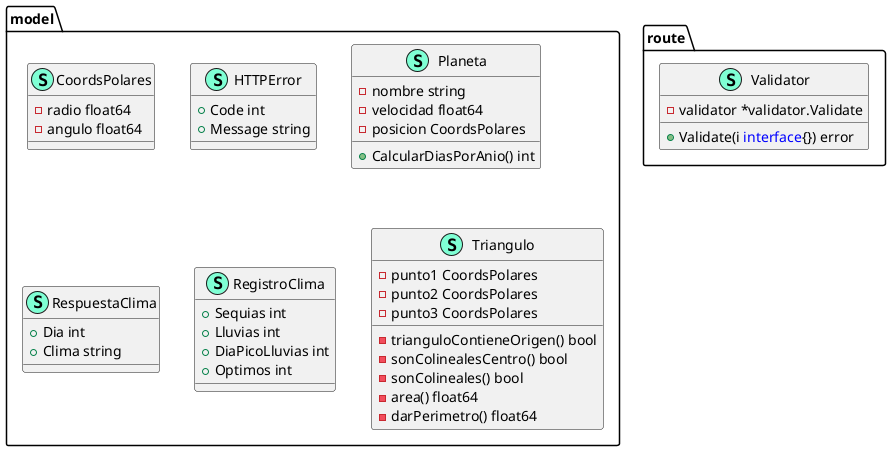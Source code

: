 @startuml
namespace model {
    class CoordsPolares << (S,Aquamarine) >> {
        - radio float64
        - angulo float64

    }
    class HTTPError << (S,Aquamarine) >> {
        + Code int
        + Message string

    }
    class Planeta << (S,Aquamarine) >> {
        - nombre string
        - velocidad float64
        - posicion CoordsPolares

        + CalcularDiasPorAnio() int

    }
    class RespuestaClima << (S,Aquamarine) >> {
        + Dia int
        + Clima string

    }
    class RegistroClima << (S,Aquamarine) >> {
        + Sequias int
        + Lluvias int
        + DiaPicoLluvias int
        + Optimos int

    }
    class Triangulo << (S,Aquamarine) >> {
        - punto1 CoordsPolares
        - punto2 CoordsPolares
        - punto3 CoordsPolares

        - trianguloContieneOrigen() bool
        - sonColinealesCentro() bool
        - sonColineales() bool
        - area() float64
        - darPerimetro() float64

    }
}


namespace route {
    class Validator << (S,Aquamarine) >> {
        - validator *validator.Validate

        + Validate(i <font color=blue>interface</font>{}) error

    }
}


@enduml
